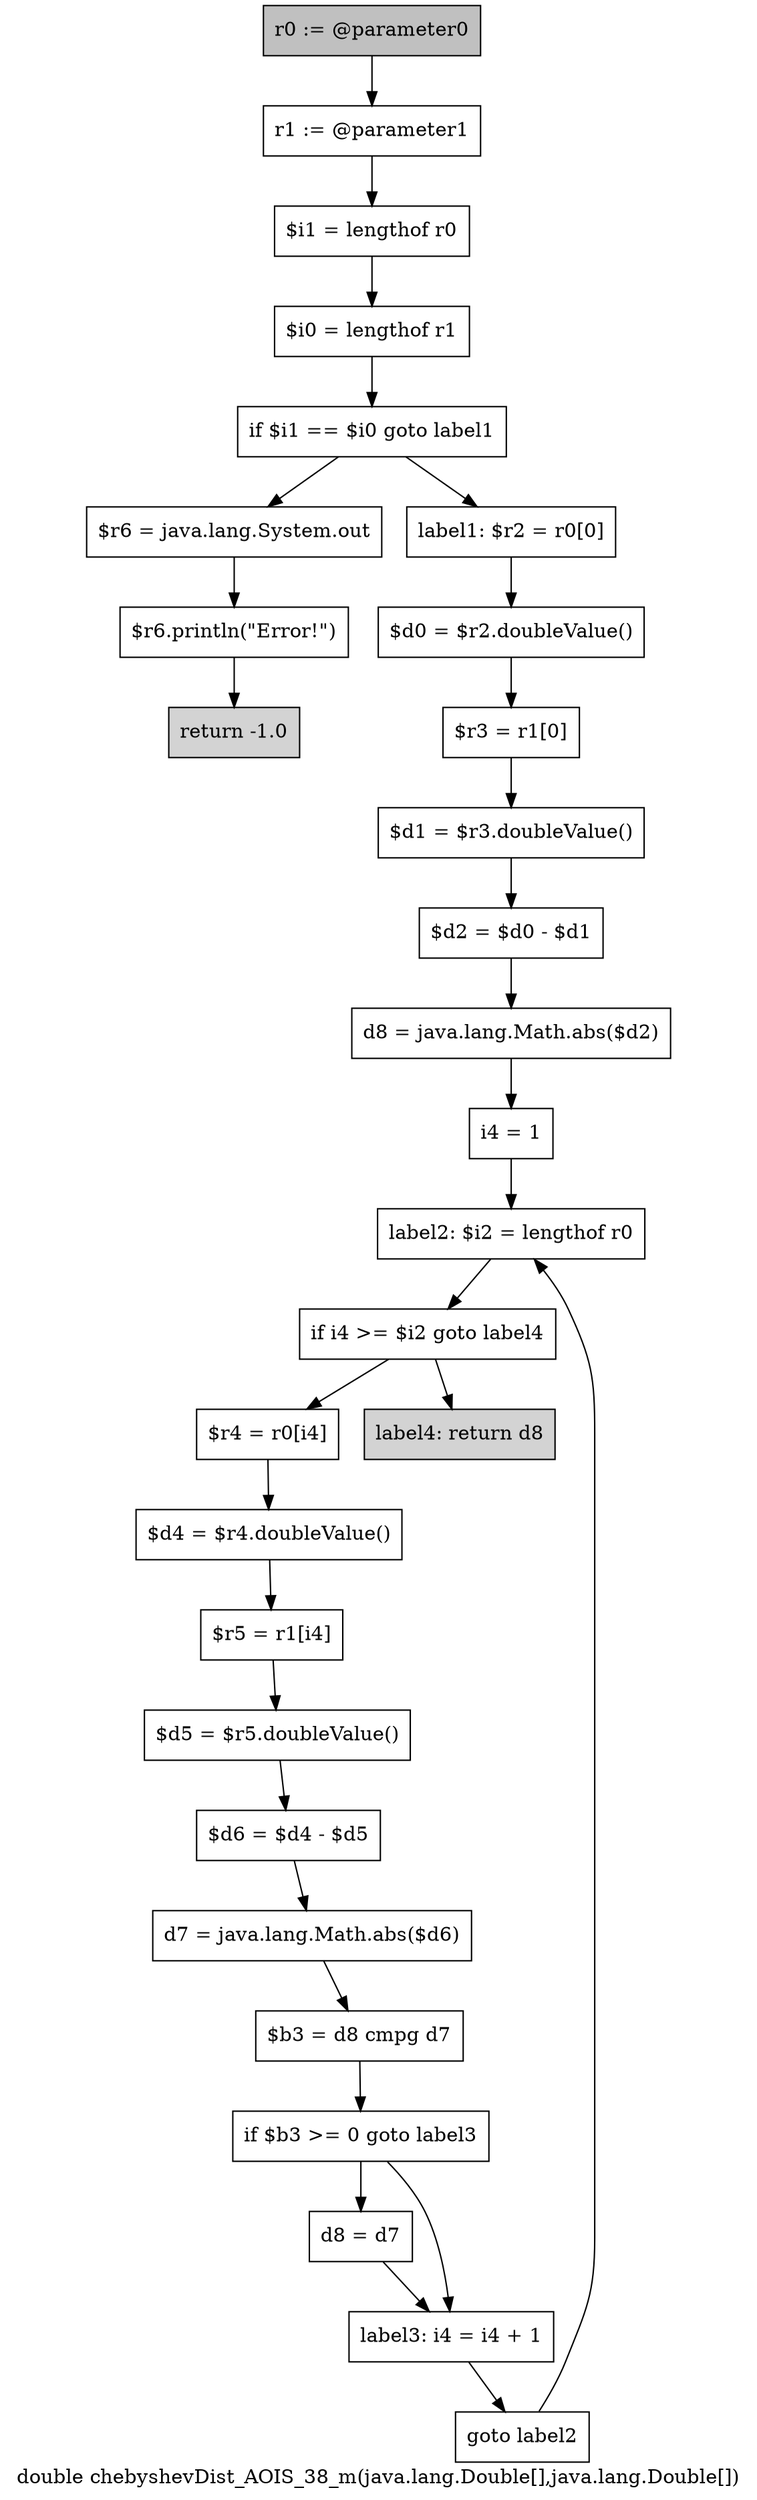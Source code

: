 digraph "double chebyshevDist_AOIS_38_m(java.lang.Double[],java.lang.Double[])" {
    label="double chebyshevDist_AOIS_38_m(java.lang.Double[],java.lang.Double[])";
    node [shape=box];
    "0" [style=filled,fillcolor=gray,label="r0 := @parameter0",];
    "1" [label="r1 := @parameter1",];
    "0"->"1";
    "2" [label="$i1 = lengthof r0",];
    "1"->"2";
    "3" [label="$i0 = lengthof r1",];
    "2"->"3";
    "4" [label="if $i1 == $i0 goto label1",];
    "3"->"4";
    "5" [label="$r6 = java.lang.System.out",];
    "4"->"5";
    "8" [label="label1: $r2 = r0[0]",];
    "4"->"8";
    "6" [label="$r6.println(\"Error!\")",];
    "5"->"6";
    "7" [style=filled,fillcolor=lightgray,label="return -1.0",];
    "6"->"7";
    "9" [label="$d0 = $r2.doubleValue()",];
    "8"->"9";
    "10" [label="$r3 = r1[0]",];
    "9"->"10";
    "11" [label="$d1 = $r3.doubleValue()",];
    "10"->"11";
    "12" [label="$d2 = $d0 - $d1",];
    "11"->"12";
    "13" [label="d8 = java.lang.Math.abs($d2)",];
    "12"->"13";
    "14" [label="i4 = 1",];
    "13"->"14";
    "15" [label="label2: $i2 = lengthof r0",];
    "14"->"15";
    "16" [label="if i4 >= $i2 goto label4",];
    "15"->"16";
    "17" [label="$r4 = r0[i4]",];
    "16"->"17";
    "28" [style=filled,fillcolor=lightgray,label="label4: return d8",];
    "16"->"28";
    "18" [label="$d4 = $r4.doubleValue()",];
    "17"->"18";
    "19" [label="$r5 = r1[i4]",];
    "18"->"19";
    "20" [label="$d5 = $r5.doubleValue()",];
    "19"->"20";
    "21" [label="$d6 = $d4 - $d5",];
    "20"->"21";
    "22" [label="d7 = java.lang.Math.abs($d6)",];
    "21"->"22";
    "23" [label="$b3 = d8 cmpg d7",];
    "22"->"23";
    "24" [label="if $b3 >= 0 goto label3",];
    "23"->"24";
    "25" [label="d8 = d7",];
    "24"->"25";
    "26" [label="label3: i4 = i4 + 1",];
    "24"->"26";
    "25"->"26";
    "27" [label="goto label2",];
    "26"->"27";
    "27"->"15";
}
